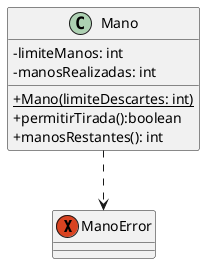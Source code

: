 @startuml
skinparam classAttributeIconSize 0
exception ManoError

class Mano {
    -limiteManos: int
    -manosRealizadas: int
    +{static}Mano(limiteDescartes: int)
    +permitirTirada():boolean
    +manosRestantes(): int
}

Mano ..> ManoError
@enduml